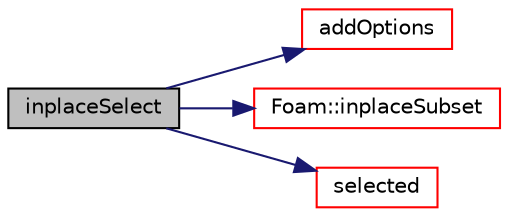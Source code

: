 digraph "inplaceSelect"
{
  bgcolor="transparent";
  edge [fontname="Helvetica",fontsize="10",labelfontname="Helvetica",labelfontsize="10"];
  node [fontname="Helvetica",fontsize="10",shape=record];
  rankdir="LR";
  Node1 [label="inplaceSelect",height=0.2,width=0.4,color="black", fillcolor="grey75", style="filled", fontcolor="black"];
  Node1 -> Node2 [color="midnightblue",fontsize="10",style="solid",fontname="Helvetica"];
  Node2 [label="addOptions",height=0.2,width=0.4,color="red",URL="$a02616.html#a31c1a8888cbb272c4a519af132eab27d",tooltip="Add the options handled by timeSelector to argList::validOptions. "];
  Node1 -> Node3 [color="midnightblue",fontsize="10",style="solid",fontname="Helvetica"];
  Node3 [label="Foam::inplaceSubset",height=0.2,width=0.4,color="red",URL="$a10733.html#a42646732972db3a8e8af557f0d311f8c",tooltip="Inplace extract elements of List when select is a certain value. "];
  Node1 -> Node4 [color="midnightblue",fontsize="10",style="solid",fontname="Helvetica"];
  Node4 [label="selected",height=0.2,width=0.4,color="red",URL="$a02616.html#a89b6403c43f57f2cd0d9de53b28e96dc",tooltip="Return true if the given instant is within the ranges. "];
}
